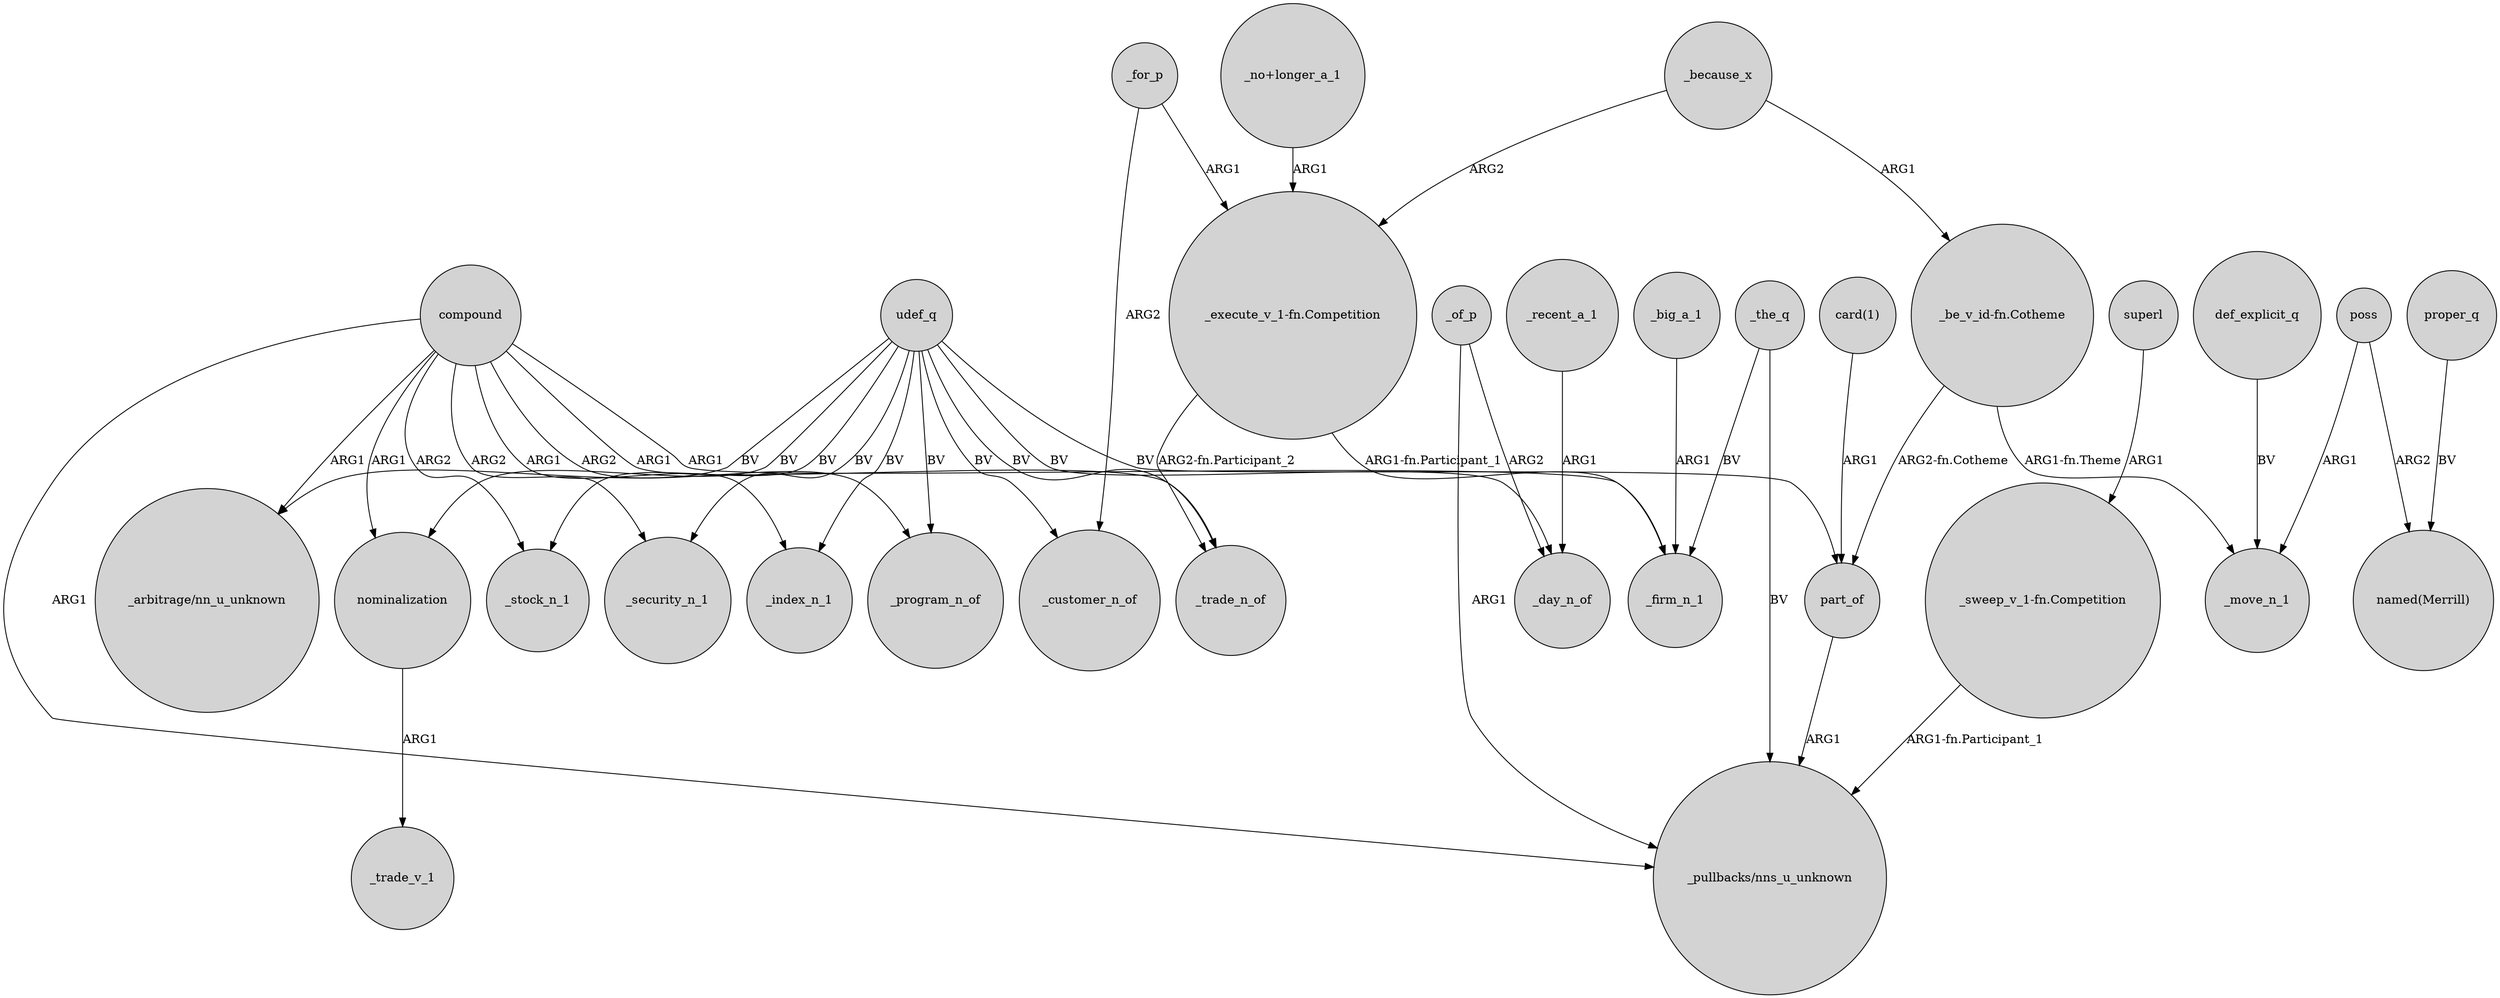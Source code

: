 digraph {
	node [shape=circle style=filled]
	"_be_v_id-fn.Cotheme" -> part_of [label="ARG2-fn.Cotheme"]
	poss -> _move_n_1 [label=ARG1]
	_recent_a_1 -> _day_n_of [label=ARG1]
	_because_x -> "_be_v_id-fn.Cotheme" [label=ARG1]
	proper_q -> "named(Merrill)" [label=BV]
	udef_q -> part_of [label=BV]
	_for_p -> _customer_n_of [label=ARG2]
	part_of -> "_pullbacks/nns_u_unknown" [label=ARG1]
	compound -> _trade_n_of [label=ARG1]
	_big_a_1 -> _firm_n_1 [label=ARG1]
	udef_q -> nominalization [label=BV]
	_the_q -> "_pullbacks/nns_u_unknown" [label=BV]
	udef_q -> _index_n_1 [label=BV]
	def_explicit_q -> _move_n_1 [label=BV]
	udef_q -> _security_n_1 [label=BV]
	"card(1)" -> part_of [label=ARG1]
	udef_q -> _program_n_of [label=BV]
	"_no+longer_a_1" -> "_execute_v_1-fn.Competition" [label=ARG1]
	"_be_v_id-fn.Cotheme" -> _move_n_1 [label="ARG1-fn.Theme"]
	poss -> "named(Merrill)" [label=ARG2]
	compound -> _program_n_of [label=ARG2]
	compound -> nominalization [label=ARG1]
	udef_q -> _day_n_of [label=BV]
	udef_q -> _stock_n_1 [label=BV]
	_the_q -> _firm_n_1 [label=BV]
	_because_x -> "_execute_v_1-fn.Competition" [label=ARG2]
	superl -> "_sweep_v_1-fn.Competition" [label=ARG1]
	compound -> _stock_n_1 [label=ARG2]
	udef_q -> "_arbitrage/nn_u_unknown" [label=BV]
	"_execute_v_1-fn.Competition" -> _firm_n_1 [label="ARG1-fn.Participant_1"]
	"_execute_v_1-fn.Competition" -> _trade_n_of [label="ARG2-fn.Participant_2"]
	compound -> "_arbitrage/nn_u_unknown" [label=ARG1]
	_of_p -> "_pullbacks/nns_u_unknown" [label=ARG1]
	_for_p -> "_execute_v_1-fn.Competition" [label=ARG1]
	"_sweep_v_1-fn.Competition" -> "_pullbacks/nns_u_unknown" [label="ARG1-fn.Participant_1"]
	compound -> _index_n_1 [label=ARG1]
	udef_q -> _trade_n_of [label=BV]
	_of_p -> _day_n_of [label=ARG2]
	udef_q -> _customer_n_of [label=BV]
	compound -> "_pullbacks/nns_u_unknown" [label=ARG1]
	compound -> _firm_n_1 [label=ARG1]
	compound -> _security_n_1 [label=ARG2]
	nominalization -> _trade_v_1 [label=ARG1]
}
